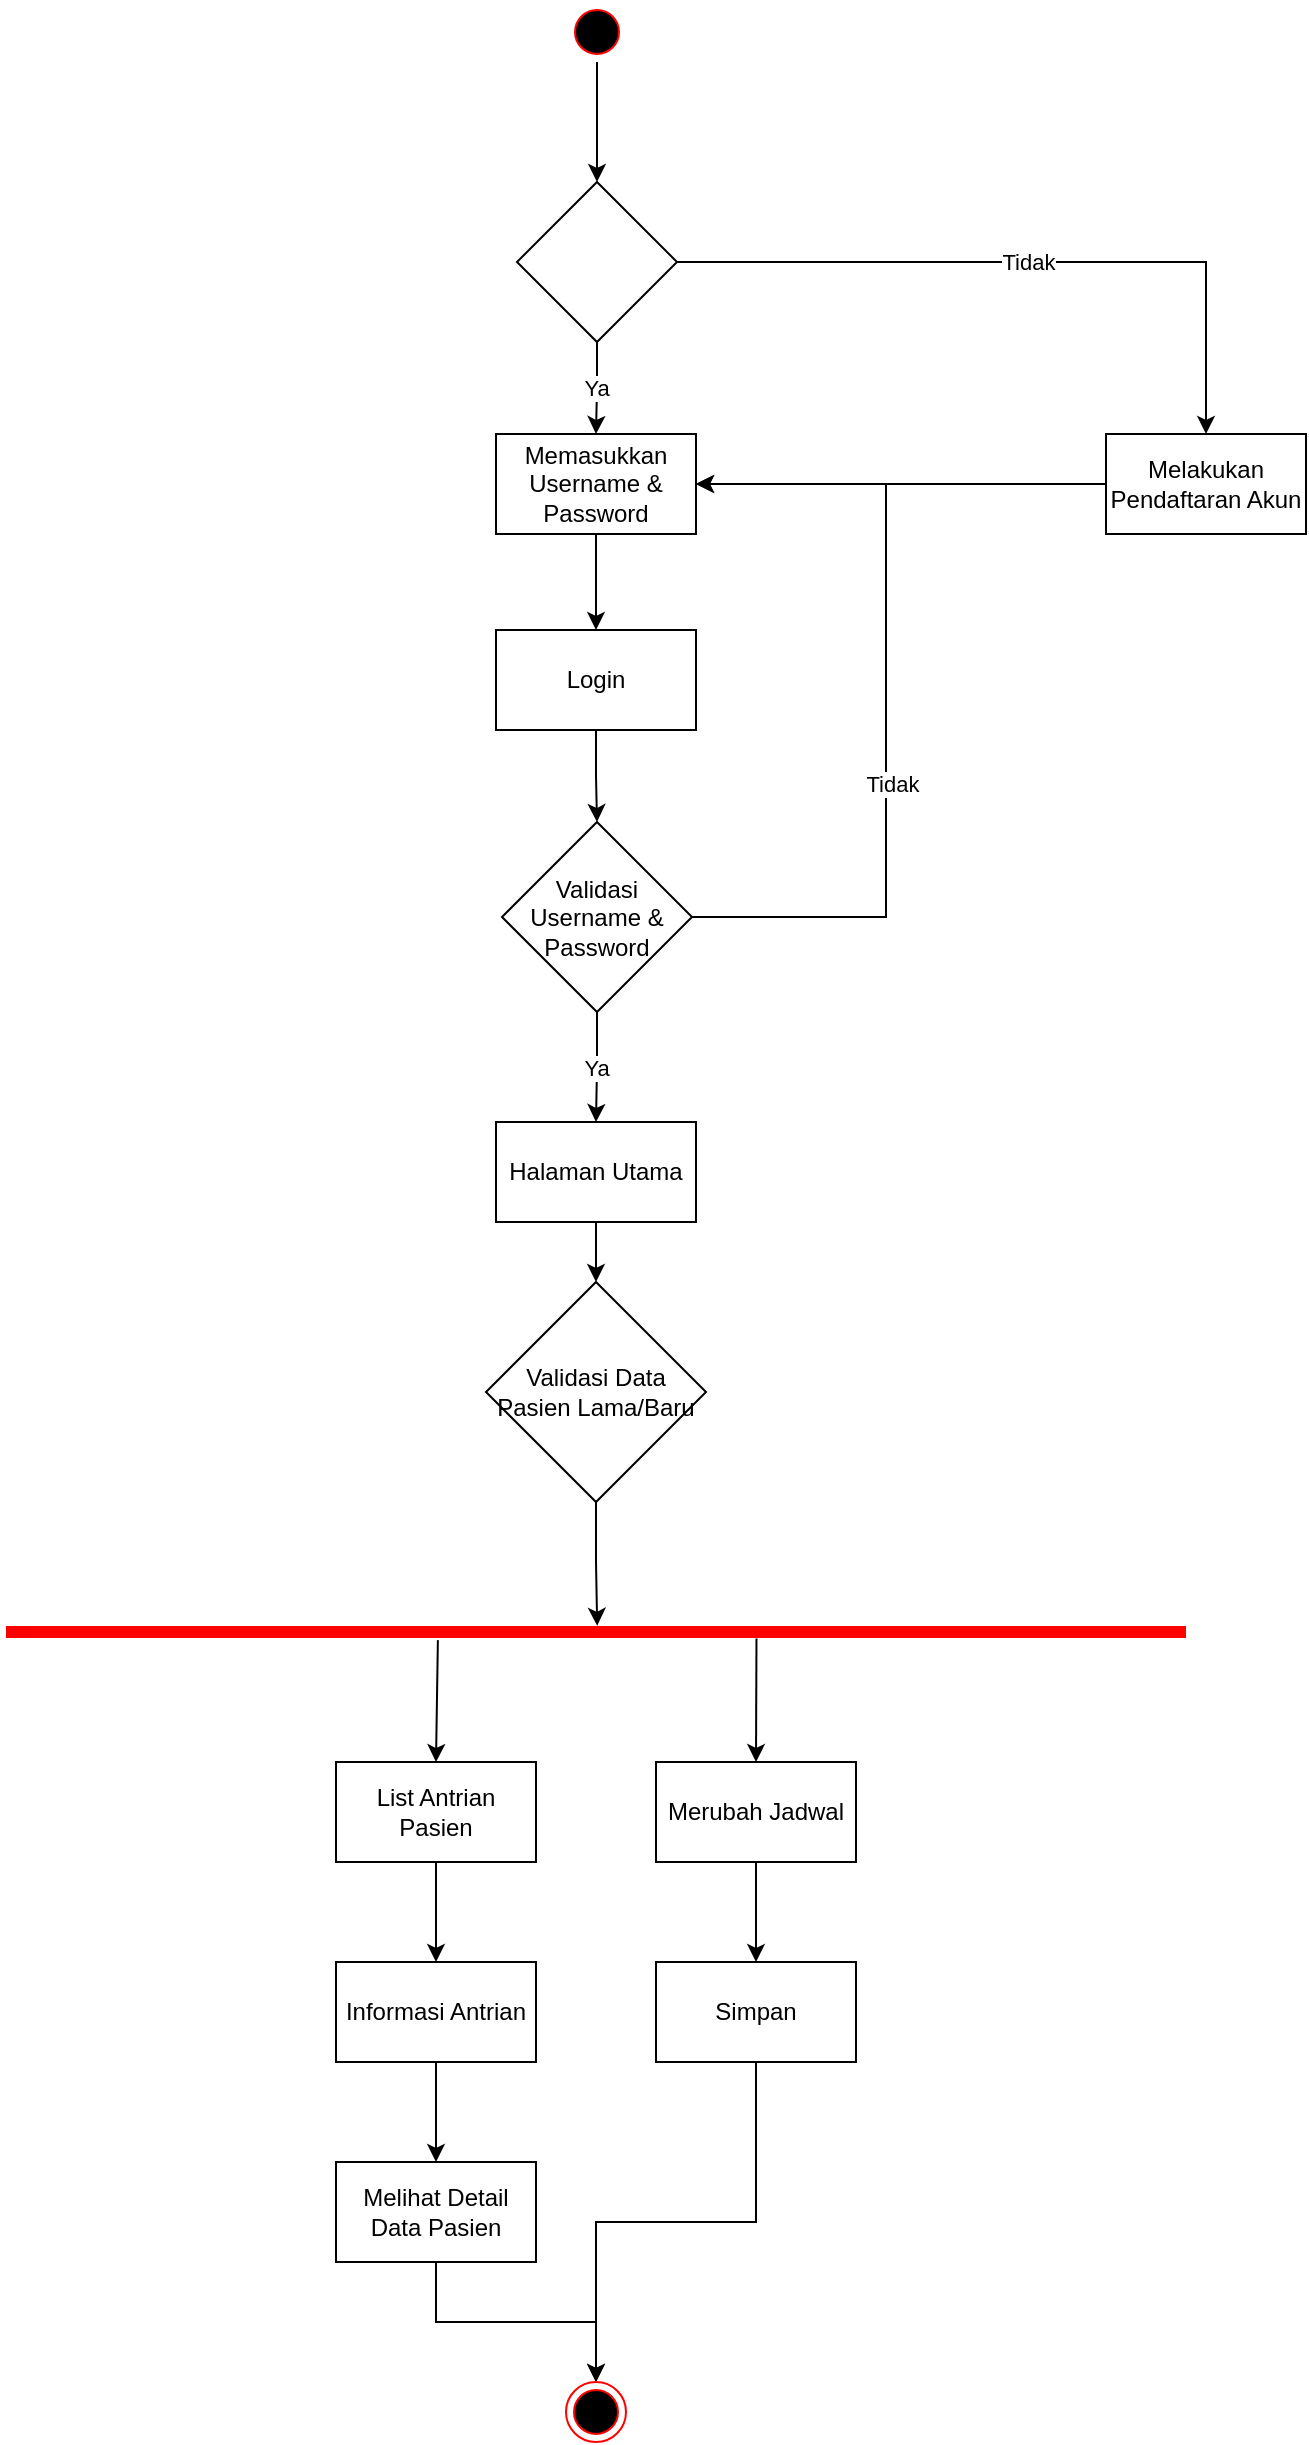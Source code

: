 <mxfile version="22.1.5" type="device">
  <diagram name="Page-1" id="yQESkLhXEzzQQhn5hz1w">
    <mxGraphModel dx="1050" dy="1685" grid="1" gridSize="10" guides="1" tooltips="1" connect="1" arrows="1" fold="1" page="1" pageScale="1" pageWidth="850" pageHeight="1100" math="0" shadow="0">
      <root>
        <mxCell id="0" />
        <mxCell id="1" parent="0" />
        <mxCell id="iIljiJa7SW5XwmXs_eCK-1" style="edgeStyle=orthogonalEdgeStyle;rounded=0;orthogonalLoop=1;jettySize=auto;html=1;exitX=0.5;exitY=1;exitDx=0;exitDy=0;entryX=0.5;entryY=0;entryDx=0;entryDy=0;" edge="1" parent="1" source="Td_hASd5y9tShkf-4XBK-1" target="Td_hASd5y9tShkf-4XBK-9">
          <mxGeometry relative="1" as="geometry" />
        </mxCell>
        <mxCell id="Td_hASd5y9tShkf-4XBK-1" value="" style="ellipse;html=1;shape=startState;fillColor=#000000;strokeColor=#ff0000;" parent="1" vertex="1">
          <mxGeometry x="410.5" y="-90" width="30" height="30" as="geometry" />
        </mxCell>
        <mxCell id="Td_hASd5y9tShkf-4XBK-5" style="edgeStyle=orthogonalEdgeStyle;rounded=0;orthogonalLoop=1;jettySize=auto;html=1;exitX=0.5;exitY=1;exitDx=0;exitDy=0;entryX=0.5;entryY=0;entryDx=0;entryDy=0;" parent="1" source="Td_hASd5y9tShkf-4XBK-3" target="Td_hASd5y9tShkf-4XBK-4" edge="1">
          <mxGeometry relative="1" as="geometry" />
        </mxCell>
        <mxCell id="Td_hASd5y9tShkf-4XBK-3" value="Login" style="html=1;dashed=0;whiteSpace=wrap;" parent="1" vertex="1">
          <mxGeometry x="375" y="224" width="100" height="50" as="geometry" />
        </mxCell>
        <mxCell id="Td_hASd5y9tShkf-4XBK-8" style="edgeStyle=orthogonalEdgeStyle;rounded=0;orthogonalLoop=1;jettySize=auto;html=1;exitX=1;exitY=0.5;exitDx=0;exitDy=0;entryX=1;entryY=0.5;entryDx=0;entryDy=0;" parent="1" source="Td_hASd5y9tShkf-4XBK-4" target="Td_hASd5y9tShkf-4XBK-11" edge="1">
          <mxGeometry relative="1" as="geometry">
            <mxPoint x="570" y="367" as="targetPoint" />
            <Array as="points">
              <mxPoint x="570" y="368" />
              <mxPoint x="570" y="151" />
            </Array>
          </mxGeometry>
        </mxCell>
        <mxCell id="Td_hASd5y9tShkf-4XBK-21" value="Tidak" style="edgeLabel;html=1;align=center;verticalAlign=middle;resizable=0;points=[];" parent="Td_hASd5y9tShkf-4XBK-8" vertex="1" connectable="0">
          <mxGeometry x="-0.2" y="-3" relative="1" as="geometry">
            <mxPoint as="offset" />
          </mxGeometry>
        </mxCell>
        <mxCell id="Td_hASd5y9tShkf-4XBK-23" value="Ya" style="edgeStyle=orthogonalEdgeStyle;rounded=0;orthogonalLoop=1;jettySize=auto;html=1;exitX=0.5;exitY=1;exitDx=0;exitDy=0;entryX=0.5;entryY=0;entryDx=0;entryDy=0;" parent="1" source="Td_hASd5y9tShkf-4XBK-4" target="Td_hASd5y9tShkf-4XBK-22" edge="1">
          <mxGeometry relative="1" as="geometry" />
        </mxCell>
        <mxCell id="Td_hASd5y9tShkf-4XBK-4" value="Validasi Username &amp;amp; Password" style="rhombus;whiteSpace=wrap;html=1;" parent="1" vertex="1">
          <mxGeometry x="378" y="320" width="95" height="95" as="geometry" />
        </mxCell>
        <mxCell id="iIljiJa7SW5XwmXs_eCK-2" value="Ya" style="edgeStyle=orthogonalEdgeStyle;rounded=0;orthogonalLoop=1;jettySize=auto;html=1;exitX=0.5;exitY=1;exitDx=0;exitDy=0;entryX=0.5;entryY=0;entryDx=0;entryDy=0;" edge="1" parent="1" source="Td_hASd5y9tShkf-4XBK-9" target="Td_hASd5y9tShkf-4XBK-11">
          <mxGeometry relative="1" as="geometry" />
        </mxCell>
        <mxCell id="iIljiJa7SW5XwmXs_eCK-3" value="Tidak" style="edgeStyle=orthogonalEdgeStyle;rounded=0;orthogonalLoop=1;jettySize=auto;html=1;exitX=1;exitY=0.5;exitDx=0;exitDy=0;entryX=0.5;entryY=0;entryDx=0;entryDy=0;" edge="1" parent="1" source="Td_hASd5y9tShkf-4XBK-9" target="Td_hASd5y9tShkf-4XBK-17">
          <mxGeometry relative="1" as="geometry" />
        </mxCell>
        <mxCell id="Td_hASd5y9tShkf-4XBK-9" value="" style="rhombus;whiteSpace=wrap;html=1;" parent="1" vertex="1">
          <mxGeometry x="385.5" width="80" height="80" as="geometry" />
        </mxCell>
        <mxCell id="Td_hASd5y9tShkf-4XBK-14" style="edgeStyle=orthogonalEdgeStyle;rounded=0;orthogonalLoop=1;jettySize=auto;html=1;exitX=0.5;exitY=1;exitDx=0;exitDy=0;entryX=0.5;entryY=0;entryDx=0;entryDy=0;" parent="1" source="Td_hASd5y9tShkf-4XBK-11" target="Td_hASd5y9tShkf-4XBK-3" edge="1">
          <mxGeometry relative="1" as="geometry" />
        </mxCell>
        <mxCell id="Td_hASd5y9tShkf-4XBK-11" value="Memasukkan Username &amp;amp; Password" style="html=1;dashed=0;whiteSpace=wrap;" parent="1" vertex="1">
          <mxGeometry x="375" y="126" width="100" height="50" as="geometry" />
        </mxCell>
        <mxCell id="Td_hASd5y9tShkf-4XBK-19" style="edgeStyle=orthogonalEdgeStyle;rounded=0;orthogonalLoop=1;jettySize=auto;html=1;exitX=0;exitY=0.5;exitDx=0;exitDy=0;entryX=1;entryY=0.5;entryDx=0;entryDy=0;" parent="1" source="Td_hASd5y9tShkf-4XBK-17" target="Td_hASd5y9tShkf-4XBK-11" edge="1">
          <mxGeometry relative="1" as="geometry" />
        </mxCell>
        <mxCell id="Td_hASd5y9tShkf-4XBK-17" value="Melakukan Pendaftaran Akun" style="html=1;dashed=0;whiteSpace=wrap;" parent="1" vertex="1">
          <mxGeometry x="680" y="126" width="100" height="50" as="geometry" />
        </mxCell>
        <mxCell id="Td_hASd5y9tShkf-4XBK-22" value="Halaman Utama" style="html=1;dashed=0;whiteSpace=wrap;" parent="1" vertex="1">
          <mxGeometry x="375" y="470" width="100" height="50" as="geometry" />
        </mxCell>
        <mxCell id="Td_hASd5y9tShkf-4XBK-26" style="edgeStyle=orthogonalEdgeStyle;rounded=0;orthogonalLoop=1;jettySize=auto;html=1;exitX=0.5;exitY=1;exitDx=0;exitDy=0;entryX=0.5;entryY=0;entryDx=0;entryDy=0;" parent="1" source="Td_hASd5y9tShkf-4XBK-22" target="Td_hASd5y9tShkf-4XBK-29" edge="1">
          <mxGeometry relative="1" as="geometry">
            <mxPoint x="425" y="600" as="targetPoint" />
          </mxGeometry>
        </mxCell>
        <mxCell id="Td_hASd5y9tShkf-4XBK-29" value="Validasi Data Pasien Lama/Baru" style="rhombus;whiteSpace=wrap;html=1;" parent="1" vertex="1">
          <mxGeometry x="370" y="550" width="110" height="110" as="geometry" />
        </mxCell>
        <mxCell id="Td_hASd5y9tShkf-4XBK-66" value="" style="shape=line;html=1;strokeWidth=6;strokeColor=#ff0000;" parent="1" vertex="1">
          <mxGeometry x="130" y="720" width="590" height="10" as="geometry" />
        </mxCell>
        <mxCell id="Td_hASd5y9tShkf-4XBK-69" style="edgeStyle=orthogonalEdgeStyle;rounded=0;orthogonalLoop=1;jettySize=auto;html=1;exitX=0.5;exitY=1;exitDx=0;exitDy=0;entryX=0.501;entryY=0.188;entryDx=0;entryDy=0;entryPerimeter=0;" parent="1" source="Td_hASd5y9tShkf-4XBK-29" target="Td_hASd5y9tShkf-4XBK-66" edge="1">
          <mxGeometry relative="1" as="geometry" />
        </mxCell>
        <mxCell id="Td_hASd5y9tShkf-4XBK-81" style="edgeStyle=orthogonalEdgeStyle;rounded=0;orthogonalLoop=1;jettySize=auto;html=1;exitX=0.5;exitY=1;exitDx=0;exitDy=0;entryX=0.5;entryY=0;entryDx=0;entryDy=0;" parent="1" source="Td_hASd5y9tShkf-4XBK-70" target="Td_hASd5y9tShkf-4XBK-71" edge="1">
          <mxGeometry relative="1" as="geometry" />
        </mxCell>
        <mxCell id="Td_hASd5y9tShkf-4XBK-70" value="List Antrian Pasien" style="html=1;dashed=0;whiteSpace=wrap;" parent="1" vertex="1">
          <mxGeometry x="295" y="790" width="100" height="50" as="geometry" />
        </mxCell>
        <mxCell id="Td_hASd5y9tShkf-4XBK-82" style="edgeStyle=orthogonalEdgeStyle;rounded=0;orthogonalLoop=1;jettySize=auto;html=1;exitX=0.5;exitY=1;exitDx=0;exitDy=0;entryX=0.5;entryY=0;entryDx=0;entryDy=0;" parent="1" source="Td_hASd5y9tShkf-4XBK-71" target="Td_hASd5y9tShkf-4XBK-77" edge="1">
          <mxGeometry relative="1" as="geometry" />
        </mxCell>
        <mxCell id="Td_hASd5y9tShkf-4XBK-71" value="Informasi Antrian" style="html=1;dashed=0;whiteSpace=wrap;" parent="1" vertex="1">
          <mxGeometry x="295" y="890" width="100" height="50" as="geometry" />
        </mxCell>
        <mxCell id="Td_hASd5y9tShkf-4XBK-80" style="edgeStyle=orthogonalEdgeStyle;rounded=0;orthogonalLoop=1;jettySize=auto;html=1;exitX=0.5;exitY=1;exitDx=0;exitDy=0;" parent="1" source="Td_hASd5y9tShkf-4XBK-73" target="Td_hASd5y9tShkf-4XBK-74" edge="1">
          <mxGeometry relative="1" as="geometry" />
        </mxCell>
        <mxCell id="Td_hASd5y9tShkf-4XBK-73" value="Merubah Jadwal" style="html=1;dashed=0;whiteSpace=wrap;" parent="1" vertex="1">
          <mxGeometry x="455" y="790" width="100" height="50" as="geometry" />
        </mxCell>
        <mxCell id="Td_hASd5y9tShkf-4XBK-84" style="edgeStyle=orthogonalEdgeStyle;rounded=0;orthogonalLoop=1;jettySize=auto;html=1;exitX=0.5;exitY=1;exitDx=0;exitDy=0;entryX=0.5;entryY=0;entryDx=0;entryDy=0;" parent="1" source="Td_hASd5y9tShkf-4XBK-74" target="Td_hASd5y9tShkf-4XBK-83" edge="1">
          <mxGeometry relative="1" as="geometry" />
        </mxCell>
        <mxCell id="Td_hASd5y9tShkf-4XBK-74" value="Simpan" style="html=1;dashed=0;whiteSpace=wrap;" parent="1" vertex="1">
          <mxGeometry x="455" y="890" width="100" height="50" as="geometry" />
        </mxCell>
        <mxCell id="Td_hASd5y9tShkf-4XBK-85" style="edgeStyle=orthogonalEdgeStyle;rounded=0;orthogonalLoop=1;jettySize=auto;html=1;exitX=0.5;exitY=1;exitDx=0;exitDy=0;entryX=0.5;entryY=0;entryDx=0;entryDy=0;" parent="1" source="Td_hASd5y9tShkf-4XBK-77" target="Td_hASd5y9tShkf-4XBK-83" edge="1">
          <mxGeometry relative="1" as="geometry">
            <mxPoint x="420" y="1100" as="targetPoint" />
          </mxGeometry>
        </mxCell>
        <mxCell id="Td_hASd5y9tShkf-4XBK-77" value="Melihat Detail Data Pasien" style="html=1;dashed=0;whiteSpace=wrap;" parent="1" vertex="1">
          <mxGeometry x="295" y="990" width="100" height="50" as="geometry" />
        </mxCell>
        <mxCell id="Td_hASd5y9tShkf-4XBK-78" value="" style="endArrow=classic;html=1;rounded=0;entryX=0.5;entryY=0;entryDx=0;entryDy=0;exitX=0.636;exitY=0.819;exitDx=0;exitDy=0;exitPerimeter=0;" parent="1" source="Td_hASd5y9tShkf-4XBK-66" target="Td_hASd5y9tShkf-4XBK-73" edge="1">
          <mxGeometry width="50" height="50" relative="1" as="geometry">
            <mxPoint x="505" y="740" as="sourcePoint" />
            <mxPoint x="660" y="810" as="targetPoint" />
          </mxGeometry>
        </mxCell>
        <mxCell id="Td_hASd5y9tShkf-4XBK-79" value="" style="endArrow=classic;html=1;rounded=0;entryX=0.5;entryY=0;entryDx=0;entryDy=0;exitX=0.366;exitY=0.907;exitDx=0;exitDy=0;exitPerimeter=0;" parent="1" source="Td_hASd5y9tShkf-4XBK-66" target="Td_hASd5y9tShkf-4XBK-70" edge="1">
          <mxGeometry width="50" height="50" relative="1" as="geometry">
            <mxPoint x="320" y="810" as="sourcePoint" />
            <mxPoint x="370" y="760" as="targetPoint" />
          </mxGeometry>
        </mxCell>
        <mxCell id="Td_hASd5y9tShkf-4XBK-83" value="" style="ellipse;html=1;shape=endState;fillColor=#000000;strokeColor=#ff0000;" parent="1" vertex="1">
          <mxGeometry x="410" y="1100" width="30" height="30" as="geometry" />
        </mxCell>
      </root>
    </mxGraphModel>
  </diagram>
</mxfile>

